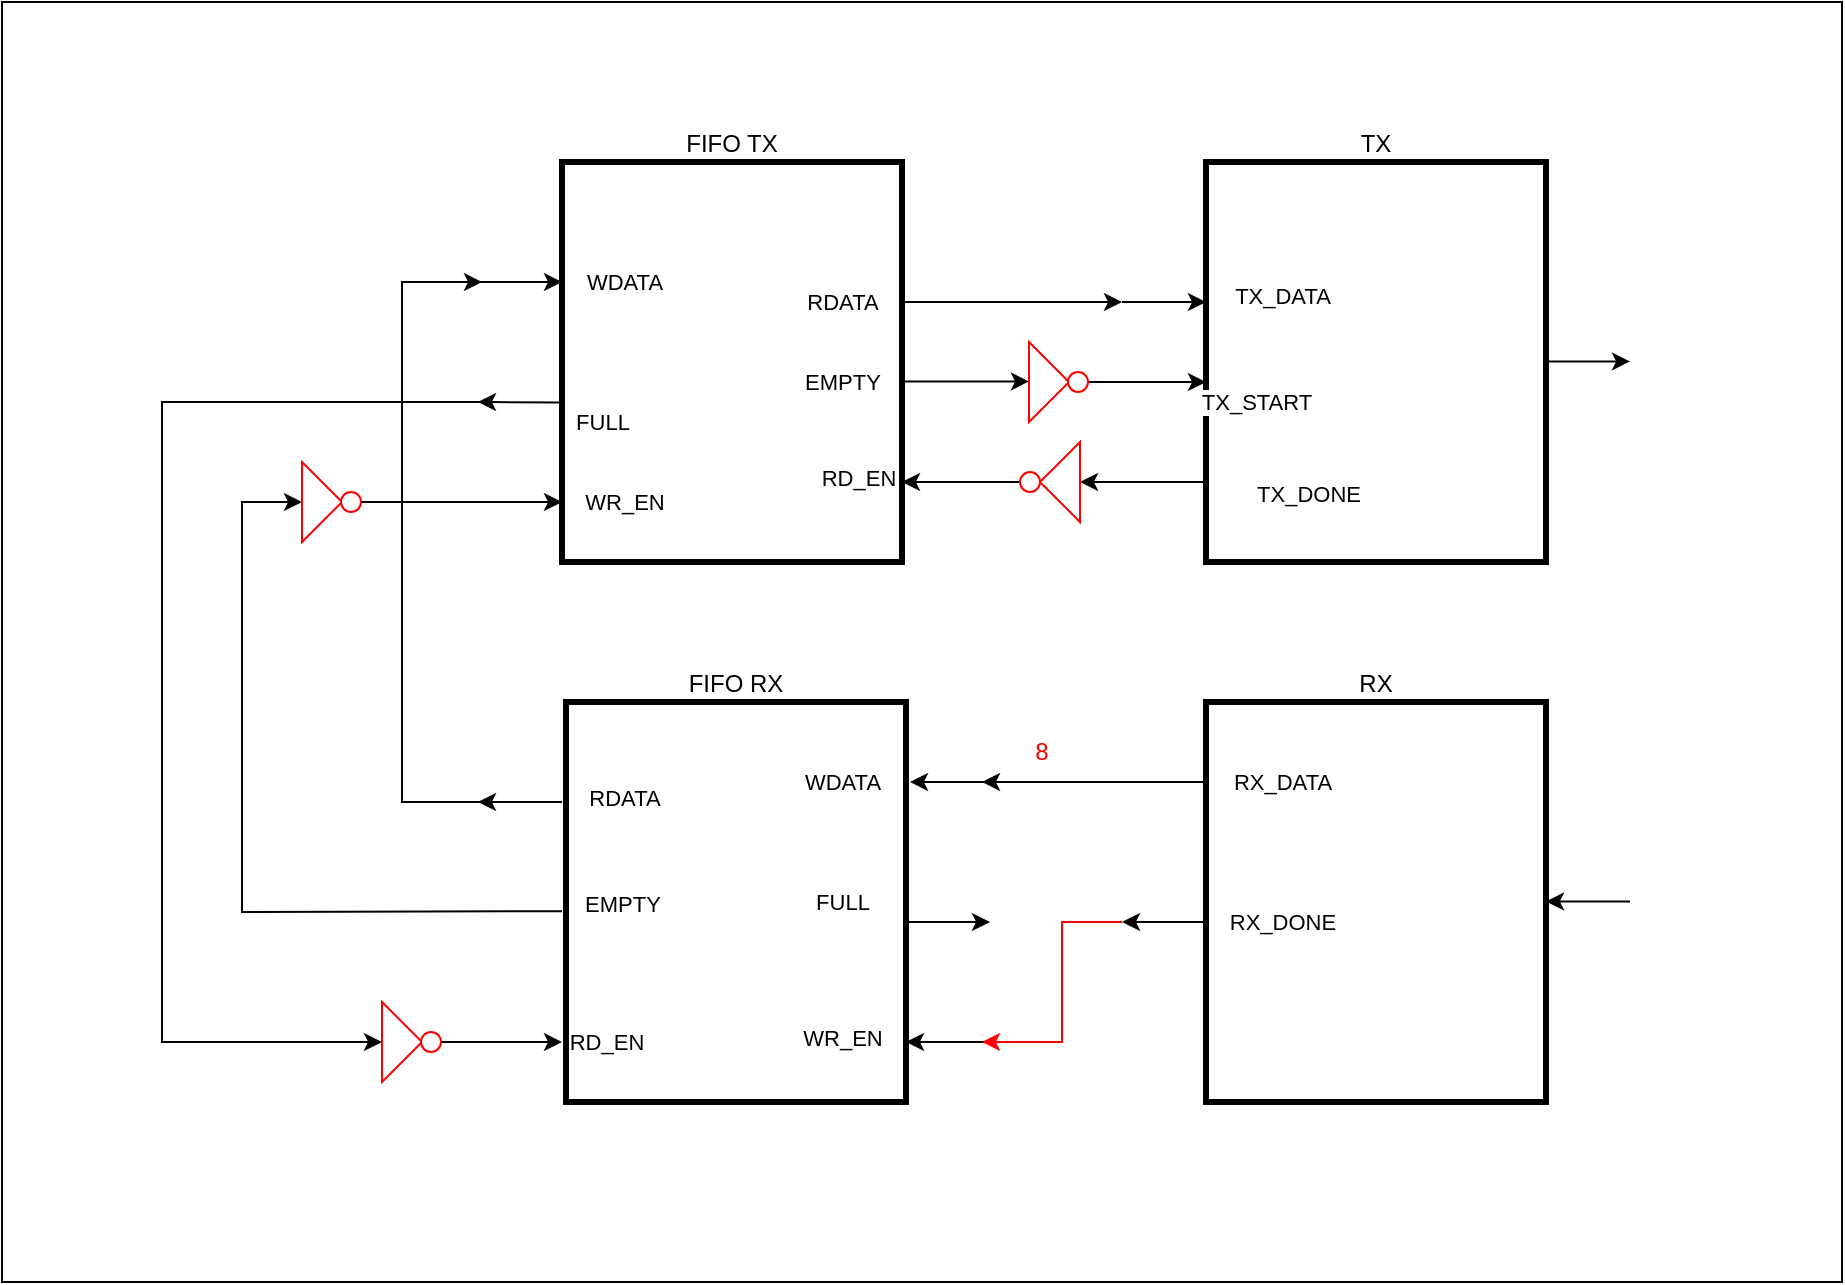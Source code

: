<mxfile version="26.0.16">
  <diagram name="페이지-1" id="CLeDhd1ypwqc7ZZ1OS6j">
    <mxGraphModel dx="1872" dy="890" grid="1" gridSize="10" guides="1" tooltips="1" connect="1" arrows="1" fold="1" page="1" pageScale="1" pageWidth="827" pageHeight="1169" math="0" shadow="0">
      <root>
        <mxCell id="0" />
        <mxCell id="1" parent="0" />
        <mxCell id="IOV6ek74_oSZAk83avd2-86" value="" style="rounded=0;whiteSpace=wrap;html=1;" vertex="1" parent="1">
          <mxGeometry x="-120" y="80" width="920" height="640" as="geometry" />
        </mxCell>
        <mxCell id="IOV6ek74_oSZAk83avd2-1" value="FIFO TX" style="rounded=0;whiteSpace=wrap;html=1;strokeWidth=3;labelPosition=center;verticalLabelPosition=top;align=center;verticalAlign=bottom;" vertex="1" parent="1">
          <mxGeometry x="160" y="160" width="170" height="200" as="geometry" />
        </mxCell>
        <mxCell id="IOV6ek74_oSZAk83avd2-2" value="TX" style="rounded=0;whiteSpace=wrap;html=1;strokeWidth=3;labelPosition=center;verticalLabelPosition=top;align=center;verticalAlign=bottom;" vertex="1" parent="1">
          <mxGeometry x="482" y="160" width="170" height="200" as="geometry" />
        </mxCell>
        <mxCell id="IOV6ek74_oSZAk83avd2-5" value="" style="endArrow=classic;html=1;rounded=0;entryX=0.009;entryY=0.101;entryDx=0;entryDy=0;entryPerimeter=0;" edge="1" parent="1">
          <mxGeometry width="50" height="50" relative="1" as="geometry">
            <mxPoint x="118" y="220" as="sourcePoint" />
            <mxPoint x="160" y="220" as="targetPoint" />
          </mxGeometry>
        </mxCell>
        <mxCell id="IOV6ek74_oSZAk83avd2-35" value="WDATA" style="edgeLabel;html=1;align=center;verticalAlign=middle;resizable=0;points=[];" vertex="1" connectable="0" parent="IOV6ek74_oSZAk83avd2-5">
          <mxGeometry x="-0.152" y="2" relative="1" as="geometry">
            <mxPoint x="55" y="2" as="offset" />
          </mxGeometry>
        </mxCell>
        <mxCell id="IOV6ek74_oSZAk83avd2-6" value="" style="endArrow=classic;html=1;rounded=0;entryX=0.009;entryY=0.101;entryDx=0;entryDy=0;entryPerimeter=0;exitX=0.003;exitY=0.601;exitDx=0;exitDy=0;exitPerimeter=0;" edge="1" parent="1" source="IOV6ek74_oSZAk83avd2-1">
          <mxGeometry width="50" height="50" relative="1" as="geometry">
            <mxPoint x="160" y="280" as="sourcePoint" />
            <mxPoint x="118" y="280" as="targetPoint" />
            <Array as="points" />
          </mxGeometry>
        </mxCell>
        <mxCell id="IOV6ek74_oSZAk83avd2-36" value="FULL" style="edgeLabel;html=1;align=center;verticalAlign=middle;resizable=0;points=[];" vertex="1" connectable="0" parent="IOV6ek74_oSZAk83avd2-6">
          <mxGeometry x="0.191" y="2" relative="1" as="geometry">
            <mxPoint x="45" y="8" as="offset" />
          </mxGeometry>
        </mxCell>
        <mxCell id="IOV6ek74_oSZAk83avd2-7" value="" style="endArrow=classic;html=1;rounded=0;entryX=0.009;entryY=0.101;entryDx=0;entryDy=0;entryPerimeter=0;exitX=1;exitY=0.5;exitDx=0;exitDy=0;" edge="1" parent="1" source="IOV6ek74_oSZAk83avd2-79">
          <mxGeometry width="50" height="50" relative="1" as="geometry">
            <mxPoint x="118" y="330" as="sourcePoint" />
            <mxPoint x="160" y="330" as="targetPoint" />
          </mxGeometry>
        </mxCell>
        <mxCell id="IOV6ek74_oSZAk83avd2-51" value="WR_EN" style="edgeLabel;html=1;align=center;verticalAlign=middle;resizable=0;points=[];" vertex="1" connectable="0" parent="IOV6ek74_oSZAk83avd2-7">
          <mxGeometry x="-0.008" y="1" relative="1" as="geometry">
            <mxPoint x="81" y="1" as="offset" />
          </mxGeometry>
        </mxCell>
        <mxCell id="IOV6ek74_oSZAk83avd2-8" value="" style="endArrow=classic;html=1;rounded=0;" edge="1" parent="1">
          <mxGeometry width="50" height="50" relative="1" as="geometry">
            <mxPoint x="330" y="230" as="sourcePoint" />
            <mxPoint x="440" y="230" as="targetPoint" />
          </mxGeometry>
        </mxCell>
        <mxCell id="IOV6ek74_oSZAk83avd2-48" value="RDATA" style="edgeLabel;html=1;align=center;verticalAlign=middle;resizable=0;points=[];" vertex="1" connectable="0" parent="IOV6ek74_oSZAk83avd2-8">
          <mxGeometry x="-0.064" y="1" relative="1" as="geometry">
            <mxPoint x="-82" y="1" as="offset" />
          </mxGeometry>
        </mxCell>
        <mxCell id="IOV6ek74_oSZAk83avd2-9" value="" style="endArrow=classic;html=1;rounded=0;entryX=0;entryY=0.5;entryDx=0;entryDy=0;" edge="1" parent="1">
          <mxGeometry width="50" height="50" relative="1" as="geometry">
            <mxPoint x="330" y="269.74" as="sourcePoint" />
            <mxPoint x="393.5" y="269.74" as="targetPoint" />
          </mxGeometry>
        </mxCell>
        <mxCell id="IOV6ek74_oSZAk83avd2-49" value="EMPTY" style="edgeLabel;html=1;align=center;verticalAlign=middle;resizable=0;points=[];" vertex="1" connectable="0" parent="IOV6ek74_oSZAk83avd2-9">
          <mxGeometry x="0.294" y="-1" relative="1" as="geometry">
            <mxPoint x="-71" y="-1" as="offset" />
          </mxGeometry>
        </mxCell>
        <mxCell id="IOV6ek74_oSZAk83avd2-10" value="" style="endArrow=classic;html=1;rounded=0;entryX=0.009;entryY=0.101;entryDx=0;entryDy=0;entryPerimeter=0;exitX=1;exitY=0.5;exitDx=0;exitDy=0;" edge="1" parent="1" source="IOV6ek74_oSZAk83avd2-72">
          <mxGeometry width="50" height="50" relative="1" as="geometry">
            <mxPoint x="372" y="320" as="sourcePoint" />
            <mxPoint x="330" y="320" as="targetPoint" />
          </mxGeometry>
        </mxCell>
        <mxCell id="IOV6ek74_oSZAk83avd2-50" value="RD_EN" style="edgeLabel;html=1;align=center;verticalAlign=middle;resizable=0;points=[];" vertex="1" connectable="0" parent="IOV6ek74_oSZAk83avd2-10">
          <mxGeometry x="0.103" y="-2" relative="1" as="geometry">
            <mxPoint x="-49" as="offset" />
          </mxGeometry>
        </mxCell>
        <mxCell id="IOV6ek74_oSZAk83avd2-11" value="" style="endArrow=classic;html=1;rounded=0;entryX=0.009;entryY=0.101;entryDx=0;entryDy=0;entryPerimeter=0;" edge="1" parent="1">
          <mxGeometry width="50" height="50" relative="1" as="geometry">
            <mxPoint x="440" y="230" as="sourcePoint" />
            <mxPoint x="482" y="230" as="targetPoint" />
          </mxGeometry>
        </mxCell>
        <mxCell id="IOV6ek74_oSZAk83avd2-46" value="TX_DATA" style="edgeLabel;html=1;align=center;verticalAlign=middle;resizable=0;points=[];" vertex="1" connectable="0" parent="IOV6ek74_oSZAk83avd2-11">
          <mxGeometry x="-0.024" y="3" relative="1" as="geometry">
            <mxPoint x="59" as="offset" />
          </mxGeometry>
        </mxCell>
        <mxCell id="IOV6ek74_oSZAk83avd2-12" value="" style="endArrow=classic;html=1;rounded=0;entryX=0.009;entryY=0.101;entryDx=0;entryDy=0;entryPerimeter=0;exitX=1;exitY=0.5;exitDx=0;exitDy=0;" edge="1" parent="1" source="IOV6ek74_oSZAk83avd2-70">
          <mxGeometry width="50" height="50" relative="1" as="geometry">
            <mxPoint x="440" y="270" as="sourcePoint" />
            <mxPoint x="482" y="270" as="targetPoint" />
            <Array as="points">
              <mxPoint x="460" y="270" />
            </Array>
          </mxGeometry>
        </mxCell>
        <mxCell id="IOV6ek74_oSZAk83avd2-47" value="TX_START" style="edgeLabel;html=1;align=center;verticalAlign=middle;resizable=0;points=[];" vertex="1" connectable="0" parent="IOV6ek74_oSZAk83avd2-12">
          <mxGeometry x="-0.46" y="-2" relative="1" as="geometry">
            <mxPoint x="68" y="8" as="offset" />
          </mxGeometry>
        </mxCell>
        <mxCell id="IOV6ek74_oSZAk83avd2-14" value="" style="endArrow=classic;html=1;rounded=0;entryX=0.009;entryY=0.101;entryDx=0;entryDy=0;entryPerimeter=0;" edge="1" parent="1">
          <mxGeometry width="50" height="50" relative="1" as="geometry">
            <mxPoint x="652" y="259.71" as="sourcePoint" />
            <mxPoint x="694" y="259.71" as="targetPoint" />
          </mxGeometry>
        </mxCell>
        <mxCell id="IOV6ek74_oSZAk83avd2-15" value="FIFO RX" style="rounded=0;whiteSpace=wrap;html=1;strokeWidth=3;labelPosition=center;verticalLabelPosition=top;align=center;verticalAlign=bottom;" vertex="1" parent="1">
          <mxGeometry x="162" y="430" width="170" height="200" as="geometry" />
        </mxCell>
        <mxCell id="IOV6ek74_oSZAk83avd2-16" value="RX" style="rounded=0;whiteSpace=wrap;html=1;strokeWidth=3;labelPosition=center;verticalLabelPosition=top;align=center;verticalAlign=bottom;" vertex="1" parent="1">
          <mxGeometry x="482" y="430" width="170" height="200" as="geometry" />
        </mxCell>
        <mxCell id="IOV6ek74_oSZAk83avd2-19" value="" style="endArrow=classic;html=1;rounded=0;entryX=0.009;entryY=0.101;entryDx=0;entryDy=0;entryPerimeter=0;" edge="1" parent="1">
          <mxGeometry width="50" height="50" relative="1" as="geometry">
            <mxPoint x="376" y="470" as="sourcePoint" />
            <mxPoint x="334" y="470" as="targetPoint" />
          </mxGeometry>
        </mxCell>
        <mxCell id="IOV6ek74_oSZAk83avd2-40" value="WDATA" style="edgeLabel;html=1;align=center;verticalAlign=middle;resizable=0;points=[];" vertex="1" connectable="0" parent="IOV6ek74_oSZAk83avd2-19">
          <mxGeometry x="-0.233" y="3" relative="1" as="geometry">
            <mxPoint x="-60" y="-3" as="offset" />
          </mxGeometry>
        </mxCell>
        <mxCell id="IOV6ek74_oSZAk83avd2-20" value="" style="endArrow=classic;html=1;rounded=0;entryX=0.009;entryY=0.101;entryDx=0;entryDy=0;entryPerimeter=0;" edge="1" parent="1">
          <mxGeometry width="50" height="50" relative="1" as="geometry">
            <mxPoint x="332" y="540" as="sourcePoint" />
            <mxPoint x="374" y="540" as="targetPoint" />
          </mxGeometry>
        </mxCell>
        <mxCell id="IOV6ek74_oSZAk83avd2-41" value="FULL" style="edgeLabel;html=1;align=center;verticalAlign=middle;resizable=0;points=[];" vertex="1" connectable="0" parent="IOV6ek74_oSZAk83avd2-20">
          <mxGeometry x="0.003" y="1" relative="1" as="geometry">
            <mxPoint x="-53" y="-9" as="offset" />
          </mxGeometry>
        </mxCell>
        <mxCell id="IOV6ek74_oSZAk83avd2-21" value="" style="endArrow=classic;html=1;rounded=0;entryX=0.009;entryY=0.101;entryDx=0;entryDy=0;entryPerimeter=0;" edge="1" parent="1">
          <mxGeometry width="50" height="50" relative="1" as="geometry">
            <mxPoint x="374" y="600" as="sourcePoint" />
            <mxPoint x="332" y="600" as="targetPoint" />
          </mxGeometry>
        </mxCell>
        <mxCell id="IOV6ek74_oSZAk83avd2-42" value="WR_EN" style="edgeLabel;html=1;align=center;verticalAlign=middle;resizable=0;points=[];" vertex="1" connectable="0" parent="IOV6ek74_oSZAk83avd2-21">
          <mxGeometry x="-0.102" y="-2" relative="1" as="geometry">
            <mxPoint x="-55" as="offset" />
          </mxGeometry>
        </mxCell>
        <mxCell id="IOV6ek74_oSZAk83avd2-22" value="" style="endArrow=classic;html=1;rounded=0;entryX=0.009;entryY=0.101;entryDx=0;entryDy=0;entryPerimeter=0;" edge="1" parent="1">
          <mxGeometry width="50" height="50" relative="1" as="geometry">
            <mxPoint x="160" y="480" as="sourcePoint" />
            <mxPoint x="118" y="480" as="targetPoint" />
          </mxGeometry>
        </mxCell>
        <mxCell id="IOV6ek74_oSZAk83avd2-37" value="RDATA" style="edgeLabel;html=1;align=center;verticalAlign=middle;resizable=0;points=[];" vertex="1" connectable="0" parent="IOV6ek74_oSZAk83avd2-22">
          <mxGeometry x="0.315" y="-1" relative="1" as="geometry">
            <mxPoint x="58" y="-1" as="offset" />
          </mxGeometry>
        </mxCell>
        <mxCell id="IOV6ek74_oSZAk83avd2-23" value="" style="endArrow=classic;html=1;rounded=0;entryX=0;entryY=0.5;entryDx=0;entryDy=0;" edge="1" parent="1" target="IOV6ek74_oSZAk83avd2-78">
          <mxGeometry width="50" height="50" relative="1" as="geometry">
            <mxPoint x="160" y="534.62" as="sourcePoint" />
            <mxPoint y="330" as="targetPoint" />
            <Array as="points">
              <mxPoint y="535" />
              <mxPoint y="330" />
            </Array>
          </mxGeometry>
        </mxCell>
        <mxCell id="IOV6ek74_oSZAk83avd2-38" value="EMPTY" style="edgeLabel;html=1;align=center;verticalAlign=middle;resizable=0;points=[];" vertex="1" connectable="0" parent="IOV6ek74_oSZAk83avd2-23">
          <mxGeometry x="-0.116" relative="1" as="geometry">
            <mxPoint x="190" y="10" as="offset" />
          </mxGeometry>
        </mxCell>
        <mxCell id="IOV6ek74_oSZAk83avd2-24" value="" style="endArrow=classic;html=1;rounded=0;entryX=0.009;entryY=0.101;entryDx=0;entryDy=0;entryPerimeter=0;exitX=1;exitY=0.5;exitDx=0;exitDy=0;" edge="1" parent="1" source="IOV6ek74_oSZAk83avd2-83">
          <mxGeometry width="50" height="50" relative="1" as="geometry">
            <mxPoint x="118" y="600" as="sourcePoint" />
            <mxPoint x="160" y="600" as="targetPoint" />
          </mxGeometry>
        </mxCell>
        <mxCell id="IOV6ek74_oSZAk83avd2-39" value="RD_EN" style="edgeLabel;html=1;align=center;verticalAlign=middle;resizable=0;points=[];" vertex="1" connectable="0" parent="IOV6ek74_oSZAk83avd2-24">
          <mxGeometry x="0.138" y="-2" relative="1" as="geometry">
            <mxPoint x="48" y="-2" as="offset" />
          </mxGeometry>
        </mxCell>
        <mxCell id="IOV6ek74_oSZAk83avd2-25" value="" style="endArrow=classic;html=1;rounded=0;" edge="1" parent="1">
          <mxGeometry width="50" height="50" relative="1" as="geometry">
            <mxPoint x="482" y="470" as="sourcePoint" />
            <mxPoint x="370" y="470" as="targetPoint" />
          </mxGeometry>
        </mxCell>
        <mxCell id="IOV6ek74_oSZAk83avd2-30" value="RX_DATA" style="edgeLabel;html=1;align=center;verticalAlign=middle;resizable=0;points=[];" vertex="1" connectable="0" parent="IOV6ek74_oSZAk83avd2-25">
          <mxGeometry x="-0.259" y="-1" relative="1" as="geometry">
            <mxPoint x="79" y="1" as="offset" />
          </mxGeometry>
        </mxCell>
        <mxCell id="IOV6ek74_oSZAk83avd2-26" value="" style="endArrow=classic;html=1;rounded=0;" edge="1" parent="1">
          <mxGeometry width="50" height="50" relative="1" as="geometry">
            <mxPoint x="482" y="540" as="sourcePoint" />
            <mxPoint x="440" y="540" as="targetPoint" />
          </mxGeometry>
        </mxCell>
        <mxCell id="IOV6ek74_oSZAk83avd2-31" value="RX_DONE" style="edgeLabel;html=1;align=center;verticalAlign=middle;resizable=0;points=[];" vertex="1" connectable="0" parent="IOV6ek74_oSZAk83avd2-26">
          <mxGeometry x="-0.424" relative="1" as="geometry">
            <mxPoint x="50" as="offset" />
          </mxGeometry>
        </mxCell>
        <mxCell id="IOV6ek74_oSZAk83avd2-28" value="" style="endArrow=classic;html=1;rounded=0;entryX=0.009;entryY=0.101;entryDx=0;entryDy=0;entryPerimeter=0;" edge="1" parent="1">
          <mxGeometry width="50" height="50" relative="1" as="geometry">
            <mxPoint x="694" y="529.71" as="sourcePoint" />
            <mxPoint x="652" y="529.71" as="targetPoint" />
          </mxGeometry>
        </mxCell>
        <mxCell id="IOV6ek74_oSZAk83avd2-60" value="8" style="text;html=1;align=center;verticalAlign=middle;whiteSpace=wrap;rounded=0;fontColor=#FF0000;" vertex="1" parent="1">
          <mxGeometry x="370" y="440" width="60" height="30" as="geometry" />
        </mxCell>
        <mxCell id="IOV6ek74_oSZAk83avd2-61" value="" style="endArrow=classic;html=1;rounded=0;" edge="1" parent="1">
          <mxGeometry width="50" height="50" relative="1" as="geometry">
            <mxPoint x="120" y="480" as="sourcePoint" />
            <mxPoint x="120" y="220" as="targetPoint" />
            <Array as="points">
              <mxPoint x="80" y="480" />
              <mxPoint x="80" y="350" />
              <mxPoint x="80" y="220" />
            </Array>
          </mxGeometry>
        </mxCell>
        <mxCell id="IOV6ek74_oSZAk83avd2-62" value="" style="endArrow=classic;html=1;rounded=0;strokeColor=#FF0000;" edge="1" parent="1">
          <mxGeometry width="50" height="50" relative="1" as="geometry">
            <mxPoint x="440" y="540" as="sourcePoint" />
            <mxPoint x="370" y="600" as="targetPoint" />
            <Array as="points">
              <mxPoint x="410" y="540" />
              <mxPoint x="410" y="570" />
              <mxPoint x="410" y="600" />
            </Array>
          </mxGeometry>
        </mxCell>
        <mxCell id="IOV6ek74_oSZAk83avd2-64" value="" style="endArrow=classic;html=1;rounded=0;entryX=0;entryY=0.5;entryDx=0;entryDy=0;" edge="1" parent="1" target="IOV6ek74_oSZAk83avd2-71">
          <mxGeometry width="50" height="50" relative="1" as="geometry">
            <mxPoint x="482" y="320" as="sourcePoint" />
            <mxPoint x="440" y="320" as="targetPoint" />
            <Array as="points">
              <mxPoint x="460" y="320" />
            </Array>
          </mxGeometry>
        </mxCell>
        <mxCell id="IOV6ek74_oSZAk83avd2-65" value="TX_DONE" style="edgeLabel;html=1;align=center;verticalAlign=middle;resizable=0;points=[];" vertex="1" connectable="0" parent="IOV6ek74_oSZAk83avd2-64">
          <mxGeometry x="-0.46" y="-2" relative="1" as="geometry">
            <mxPoint x="68" y="8" as="offset" />
          </mxGeometry>
        </mxCell>
        <mxCell id="IOV6ek74_oSZAk83avd2-68" value="" style="triangle;whiteSpace=wrap;html=1;strokeColor=#FF0000;" vertex="1" parent="1">
          <mxGeometry x="393.5" y="250" width="20" height="40" as="geometry" />
        </mxCell>
        <mxCell id="IOV6ek74_oSZAk83avd2-70" value="" style="ellipse;whiteSpace=wrap;html=1;aspect=fixed;strokeColor=#FF0000;" vertex="1" parent="1">
          <mxGeometry x="413" y="265" width="10" height="10" as="geometry" />
        </mxCell>
        <mxCell id="IOV6ek74_oSZAk83avd2-71" value="" style="triangle;whiteSpace=wrap;html=1;direction=west;strokeColor=#FF0000;" vertex="1" parent="1">
          <mxGeometry x="399" y="300" width="20" height="40" as="geometry" />
        </mxCell>
        <mxCell id="IOV6ek74_oSZAk83avd2-72" value="" style="ellipse;whiteSpace=wrap;html=1;aspect=fixed;direction=west;strokeColor=#FF0000;" vertex="1" parent="1">
          <mxGeometry x="389" y="315" width="10" height="10" as="geometry" />
        </mxCell>
        <mxCell id="IOV6ek74_oSZAk83avd2-78" value="" style="triangle;whiteSpace=wrap;html=1;strokeColor=#FF0000;" vertex="1" parent="1">
          <mxGeometry x="30" y="310" width="20" height="40" as="geometry" />
        </mxCell>
        <mxCell id="IOV6ek74_oSZAk83avd2-79" value="" style="ellipse;whiteSpace=wrap;html=1;aspect=fixed;strokeColor=#FF0000;" vertex="1" parent="1">
          <mxGeometry x="49.5" y="325" width="10" height="10" as="geometry" />
        </mxCell>
        <mxCell id="IOV6ek74_oSZAk83avd2-82" value="" style="triangle;whiteSpace=wrap;html=1;strokeColor=#FF0000;" vertex="1" parent="1">
          <mxGeometry x="70" y="580" width="20" height="40" as="geometry" />
        </mxCell>
        <mxCell id="IOV6ek74_oSZAk83avd2-83" value="" style="ellipse;whiteSpace=wrap;html=1;aspect=fixed;strokeColor=#FF0000;" vertex="1" parent="1">
          <mxGeometry x="89.5" y="595" width="10" height="10" as="geometry" />
        </mxCell>
        <mxCell id="IOV6ek74_oSZAk83avd2-85" value="" style="endArrow=classic;html=1;rounded=0;entryX=0;entryY=0.5;entryDx=0;entryDy=0;" edge="1" parent="1" target="IOV6ek74_oSZAk83avd2-82">
          <mxGeometry width="50" height="50" relative="1" as="geometry">
            <mxPoint x="120" y="280" as="sourcePoint" />
            <mxPoint x="-40" y="650" as="targetPoint" />
            <Array as="points">
              <mxPoint x="-40" y="280" />
              <mxPoint x="-40" y="600" />
            </Array>
          </mxGeometry>
        </mxCell>
      </root>
    </mxGraphModel>
  </diagram>
</mxfile>
